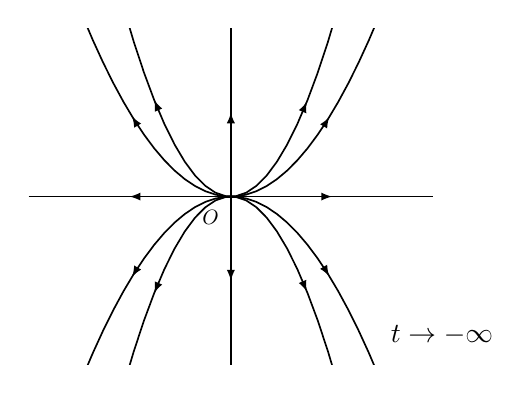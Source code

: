 \begin{tikzpicture}[scale=.75]
    \begin{axis}[thick,axis lines*=middle,xmin=-2,xmax=2,ymin=-2,ymax=2,ticks=none]
        \addplot[thick,samples=100,decoration = {markings,
            mark=at position 0.47 with {\arrowreversed {latex}},mark=at position 0.53 with {\arrow {latex}}  },postaction={decorate}] (x,x^2);
        \addplot[thick,samples=100,decoration = {markings,
            mark=at position 0.485 with {\arrowreversed {latex}},mark=at position 0.515 with {\arrow {latex}}  },postaction={decorate}] (x,2*x^2);
        \addplot[thick,samples=100,decoration = {markings,
            mark=at position 0.47 with {\arrowreversed {latex}},mark=at position 0.53 with {\arrow {latex}}  },postaction={decorate}] (x,-x^2);
        \addplot[thick,samples=100,decoration = {markings,
            mark=at position 0.485 with {\arrowreversed {latex}},mark=at position 0.515 with {\arrow {latex}}  },postaction={decorate}] (x,-2*x^2);
        \node at (-.2,-.25) {$O$};
    \addplot[thick,black,-latex] coordinates {(.8,0) (1,0)};
        \addplot[thick,black,-latex] coordinates {(-.8,0) (-1,0)};
        \addplot[thick,black,-latex] coordinates {(0,.8) (0,1)};
        \addplot[thick,black,-latex] coordinates {(0,-.8) (0,-1)};
        \end{axis}
        \node at (7,0.5) {$t\to-\infty$};
        \end{tikzpicture}